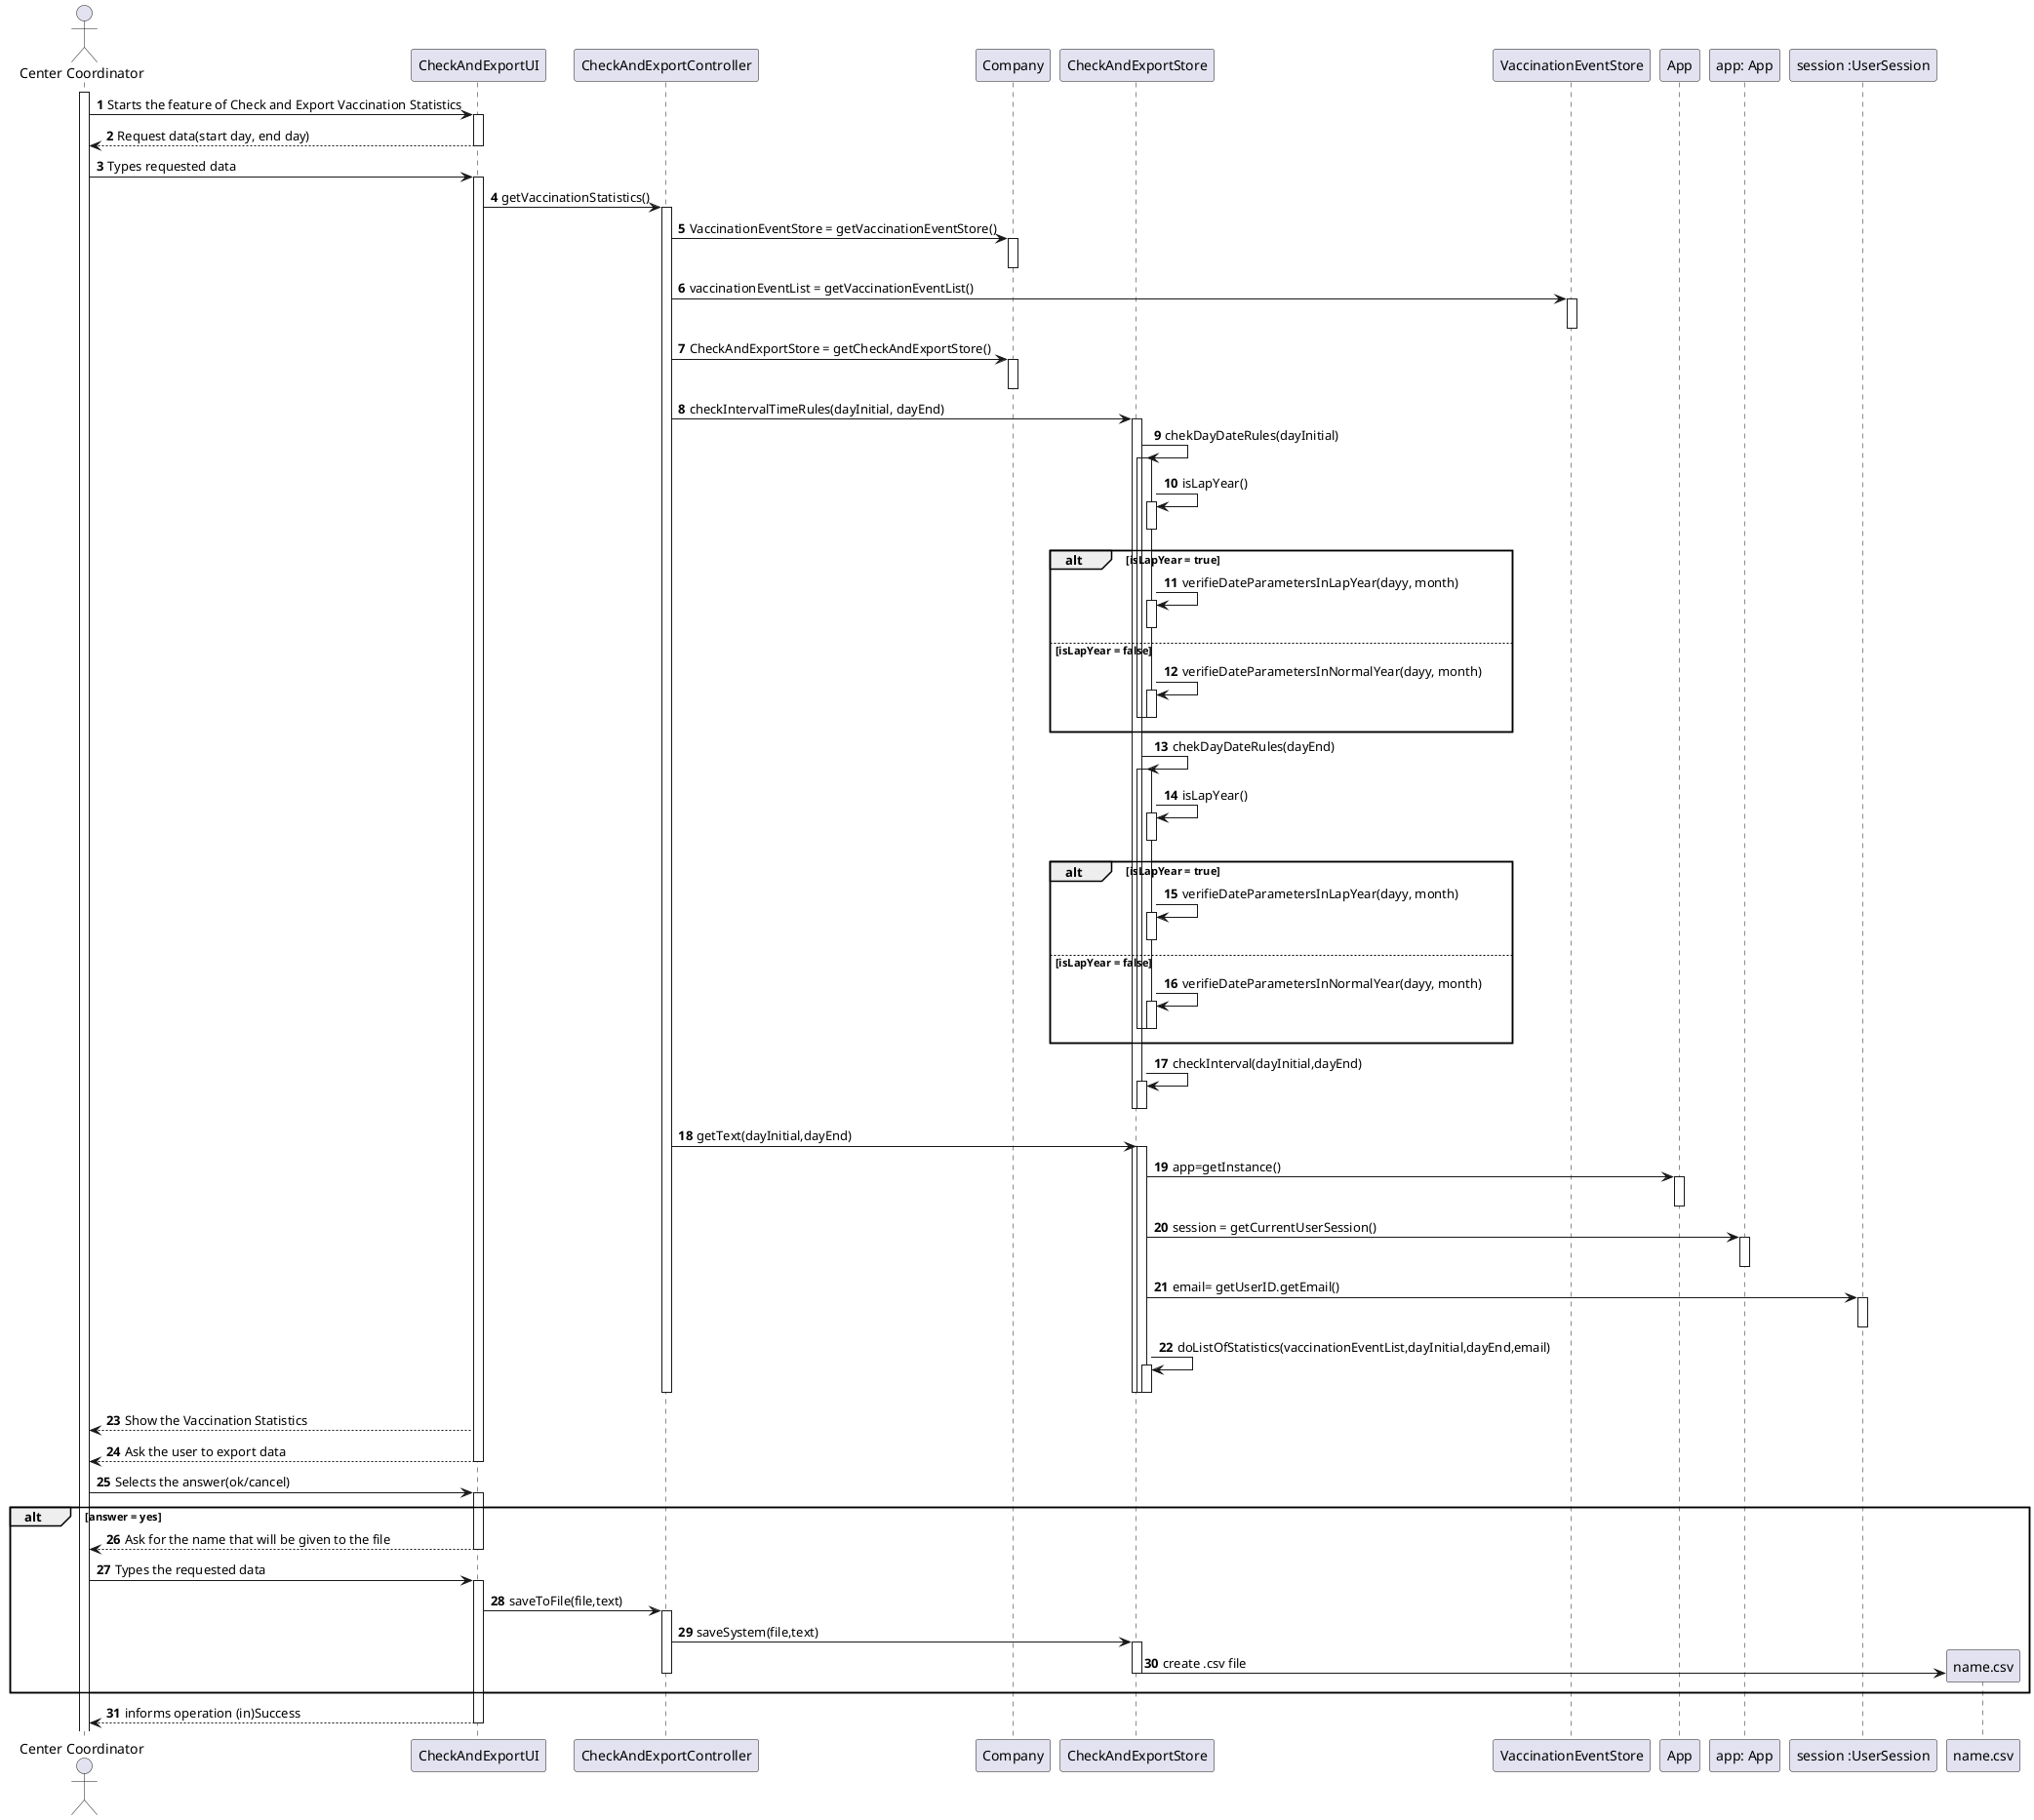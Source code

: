 @startuml
'https://plantuml.com/sequence-diagram

autonumber

actor "Center Coordinator" as CC
participant "CheckAndExportUI" as UI
participant "CheckAndExportController" as CTRL
participant Company as CMP
participant "CheckAndExportStore" as STR
participant VaccinationEventStore as VESTR
participant App as App
participant "app: App" as app2
participant "session :UserSession" as SESSION


activate CC
CC->UI: Starts the feature of Check and Export Vaccination Statistics
activate UI
UI-->CC: Request data(start day, end day)
deactivate UI
CC-> UI:Types requested data
activate UI
UI->CTRL: getVaccinationStatistics()
activate CTRL
CTRL->CMP: VaccinationEventStore = getVaccinationEventStore()
activate CMP
deactivate CMP
CTRL->VESTR: vaccinationEventList = getVaccinationEventList()
activate VESTR
deactivate VESTR
CTRL -> CMP : CheckAndExportStore = getCheckAndExportStore()
activate CMP
deactivate CMP
CTRL->STR: checkIntervalTimeRules(dayInitial, dayEnd)
activate STR
STR->STR:chekDayDateRules(dayInitial)
activate STR
activate STR
STR -> STR: isLapYear()
alt isLapYear = true
activate STR
deactivate STR
STR -> STR:verifieDateParametersInLapYear(dayy, month)
activate STR
deactivate STR
else isLapYear = false
STR -> STR:verifieDateParametersInNormalYear(dayy, month)
activate STR
deactivate STR
deactivate STR
deactivate STR
end

STR->STR:chekDayDateRules(dayEnd)
activate STR
activate STR
STR -> STR: isLapYear()
alt isLapYear = true
activate STR
deactivate STR
STR -> STR:verifieDateParametersInLapYear(dayy, month)
activate STR
deactivate STR
else isLapYear = false
STR -> STR:verifieDateParametersInNormalYear(dayy, month)
activate STR
deactivate STR
deactivate STR
deactivate STR
end
STR->STR: checkInterval(dayInitial,dayEnd)
activate STR
deactivate STR
deactivate STR
deactivate STR

CTRL->STR: getText(dayInitial,dayEnd)
activate STR

activate STR
STR->App:app=getInstance()
activate App
deactivate App
STR-> app2: session = getCurrentUserSession()
activate app2
deactivate app2
STR-> SESSION: email= getUserID.getEmail()
activate SESSION
deactivate SESSION
STR->STR:doListOfStatistics(vaccinationEventList,dayInitial,dayEnd,email)
activate STR
deactivate STR
deactivate STR
deactivate STR
deactivate CTRL
UI-->CC: Show the Vaccination Statistics
UI-->CC: Ask the user to export data
deactivate UI
CC->UI: Selects the answer(ok/cancel)
activate UI
alt answer = yes
UI--->CC: Ask for the name that will be given to the file
deactivate UI
CC->UI: Types the requested data
activate UI
UI->CTRL:saveToFile(file,text)
activate CTRL
CTRL->STR:saveSystem(file,text)
activate STR
STR-> name.csv**: create .csv file
deactivate STR
deactivate CTRL
end
activate UI
UI--> CC: informs operation (in)Success
deactivate UI


@enduml